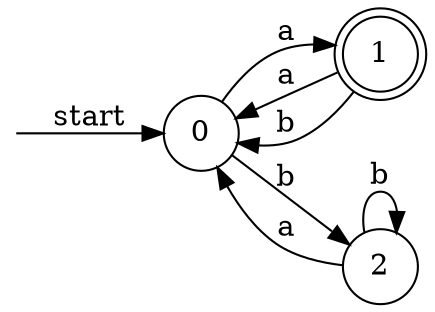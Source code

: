 digraph dfa {
    rankdir = LR;
    node [shape = circle];
    __start [style = invis, shape = point];
    __start -> "0" [ label = "start" ];
    node [shape = doublecircle]; "1"
    node [shape = circle];
    "1" -> "0" [ label = "a" ];
    "1" -> "0" [ label = "b" ];
    "0" -> "1" [ label = "a" ];
    "0" -> "2" [ label = "b" ];
    "2" -> "0" [ label = "a" ];
    "2" -> "2" [ label = "b" ];
}
